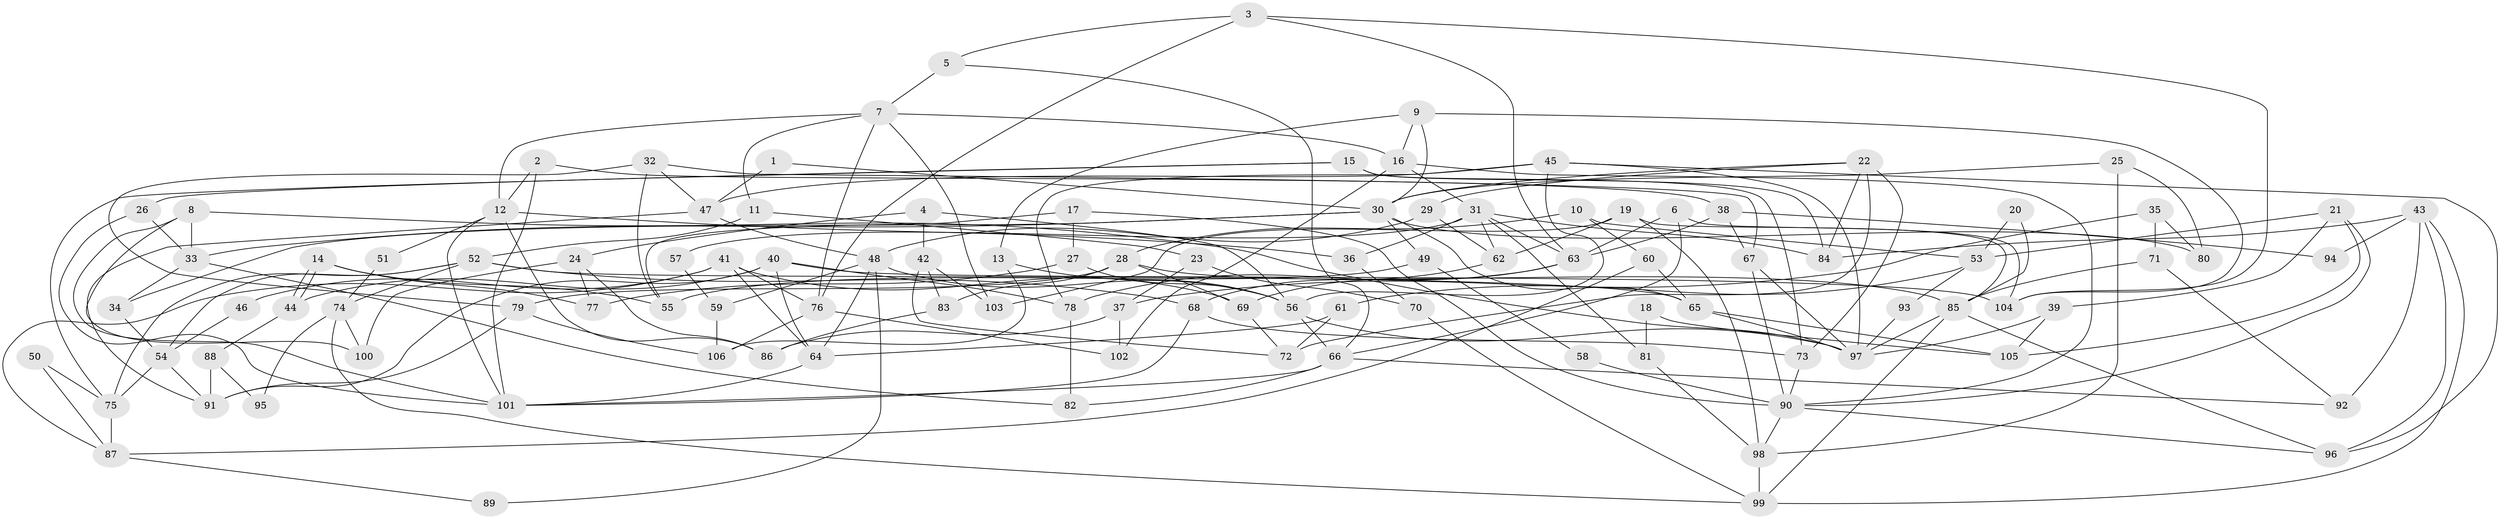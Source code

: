 // coarse degree distribution, {2: 0.13043478260869565, 5: 0.17391304347826086, 8: 0.043478260869565216, 3: 0.2608695652173913, 7: 0.11594202898550725, 6: 0.10144927536231885, 4: 0.08695652173913043, 11: 0.028985507246376812, 9: 0.043478260869565216, 13: 0.014492753623188406}
// Generated by graph-tools (version 1.1) at 2025/52/02/27/25 19:52:06]
// undirected, 106 vertices, 212 edges
graph export_dot {
graph [start="1"]
  node [color=gray90,style=filled];
  1;
  2;
  3;
  4;
  5;
  6;
  7;
  8;
  9;
  10;
  11;
  12;
  13;
  14;
  15;
  16;
  17;
  18;
  19;
  20;
  21;
  22;
  23;
  24;
  25;
  26;
  27;
  28;
  29;
  30;
  31;
  32;
  33;
  34;
  35;
  36;
  37;
  38;
  39;
  40;
  41;
  42;
  43;
  44;
  45;
  46;
  47;
  48;
  49;
  50;
  51;
  52;
  53;
  54;
  55;
  56;
  57;
  58;
  59;
  60;
  61;
  62;
  63;
  64;
  65;
  66;
  67;
  68;
  69;
  70;
  71;
  72;
  73;
  74;
  75;
  76;
  77;
  78;
  79;
  80;
  81;
  82;
  83;
  84;
  85;
  86;
  87;
  88;
  89;
  90;
  91;
  92;
  93;
  94;
  95;
  96;
  97;
  98;
  99;
  100;
  101;
  102;
  103;
  104;
  105;
  106;
  1 -- 30;
  1 -- 47;
  2 -- 101;
  2 -- 38;
  2 -- 12;
  3 -- 104;
  3 -- 63;
  3 -- 5;
  3 -- 76;
  4 -- 42;
  4 -- 56;
  4 -- 24;
  5 -- 7;
  5 -- 66;
  6 -- 63;
  6 -- 66;
  6 -- 104;
  7 -- 16;
  7 -- 12;
  7 -- 11;
  7 -- 76;
  7 -- 103;
  8 -- 101;
  8 -- 97;
  8 -- 33;
  8 -- 100;
  9 -- 30;
  9 -- 16;
  9 -- 13;
  9 -- 104;
  10 -- 53;
  10 -- 60;
  10 -- 28;
  11 -- 23;
  11 -- 52;
  12 -- 86;
  12 -- 36;
  12 -- 51;
  12 -- 101;
  13 -- 106;
  13 -- 56;
  14 -- 77;
  14 -- 44;
  14 -- 44;
  14 -- 55;
  15 -- 26;
  15 -- 84;
  15 -- 73;
  15 -- 75;
  16 -- 102;
  16 -- 90;
  16 -- 31;
  17 -- 55;
  17 -- 90;
  17 -- 27;
  18 -- 105;
  18 -- 81;
  19 -- 62;
  19 -- 85;
  19 -- 98;
  19 -- 103;
  20 -- 85;
  20 -- 53;
  21 -- 90;
  21 -- 105;
  21 -- 39;
  21 -- 53;
  22 -- 29;
  22 -- 30;
  22 -- 72;
  22 -- 73;
  22 -- 84;
  23 -- 37;
  23 -- 70;
  24 -- 100;
  24 -- 77;
  24 -- 86;
  25 -- 30;
  25 -- 98;
  25 -- 80;
  26 -- 33;
  26 -- 101;
  27 -- 56;
  27 -- 77;
  28 -- 85;
  28 -- 69;
  28 -- 79;
  28 -- 83;
  29 -- 48;
  29 -- 62;
  30 -- 34;
  30 -- 65;
  30 -- 33;
  30 -- 49;
  30 -- 80;
  31 -- 63;
  31 -- 36;
  31 -- 57;
  31 -- 62;
  31 -- 81;
  31 -- 84;
  32 -- 47;
  32 -- 79;
  32 -- 55;
  32 -- 67;
  33 -- 34;
  33 -- 82;
  34 -- 54;
  35 -- 80;
  35 -- 71;
  35 -- 37;
  36 -- 70;
  37 -- 86;
  37 -- 102;
  38 -- 63;
  38 -- 67;
  38 -- 94;
  39 -- 97;
  39 -- 105;
  40 -- 104;
  40 -- 78;
  40 -- 44;
  40 -- 64;
  40 -- 91;
  41 -- 76;
  41 -- 64;
  41 -- 46;
  41 -- 69;
  41 -- 87;
  42 -- 72;
  42 -- 103;
  42 -- 83;
  43 -- 84;
  43 -- 96;
  43 -- 92;
  43 -- 94;
  43 -- 99;
  44 -- 88;
  45 -- 97;
  45 -- 47;
  45 -- 56;
  45 -- 78;
  45 -- 96;
  46 -- 54;
  47 -- 91;
  47 -- 48;
  48 -- 64;
  48 -- 56;
  48 -- 59;
  48 -- 89;
  49 -- 55;
  49 -- 58;
  50 -- 75;
  50 -- 87;
  51 -- 74;
  52 -- 68;
  52 -- 54;
  52 -- 65;
  52 -- 74;
  52 -- 75;
  53 -- 61;
  53 -- 93;
  54 -- 75;
  54 -- 91;
  56 -- 66;
  56 -- 97;
  57 -- 59;
  58 -- 90;
  59 -- 106;
  60 -- 87;
  60 -- 65;
  61 -- 64;
  61 -- 72;
  62 -- 68;
  63 -- 69;
  63 -- 78;
  64 -- 101;
  65 -- 97;
  65 -- 105;
  66 -- 82;
  66 -- 92;
  66 -- 101;
  67 -- 90;
  67 -- 97;
  68 -- 101;
  68 -- 73;
  69 -- 72;
  70 -- 99;
  71 -- 85;
  71 -- 92;
  73 -- 90;
  74 -- 99;
  74 -- 95;
  74 -- 100;
  75 -- 87;
  76 -- 102;
  76 -- 106;
  78 -- 82;
  79 -- 91;
  79 -- 106;
  81 -- 98;
  83 -- 86;
  85 -- 97;
  85 -- 96;
  85 -- 99;
  87 -- 89;
  88 -- 91;
  88 -- 95;
  90 -- 98;
  90 -- 96;
  93 -- 97;
  98 -- 99;
}
